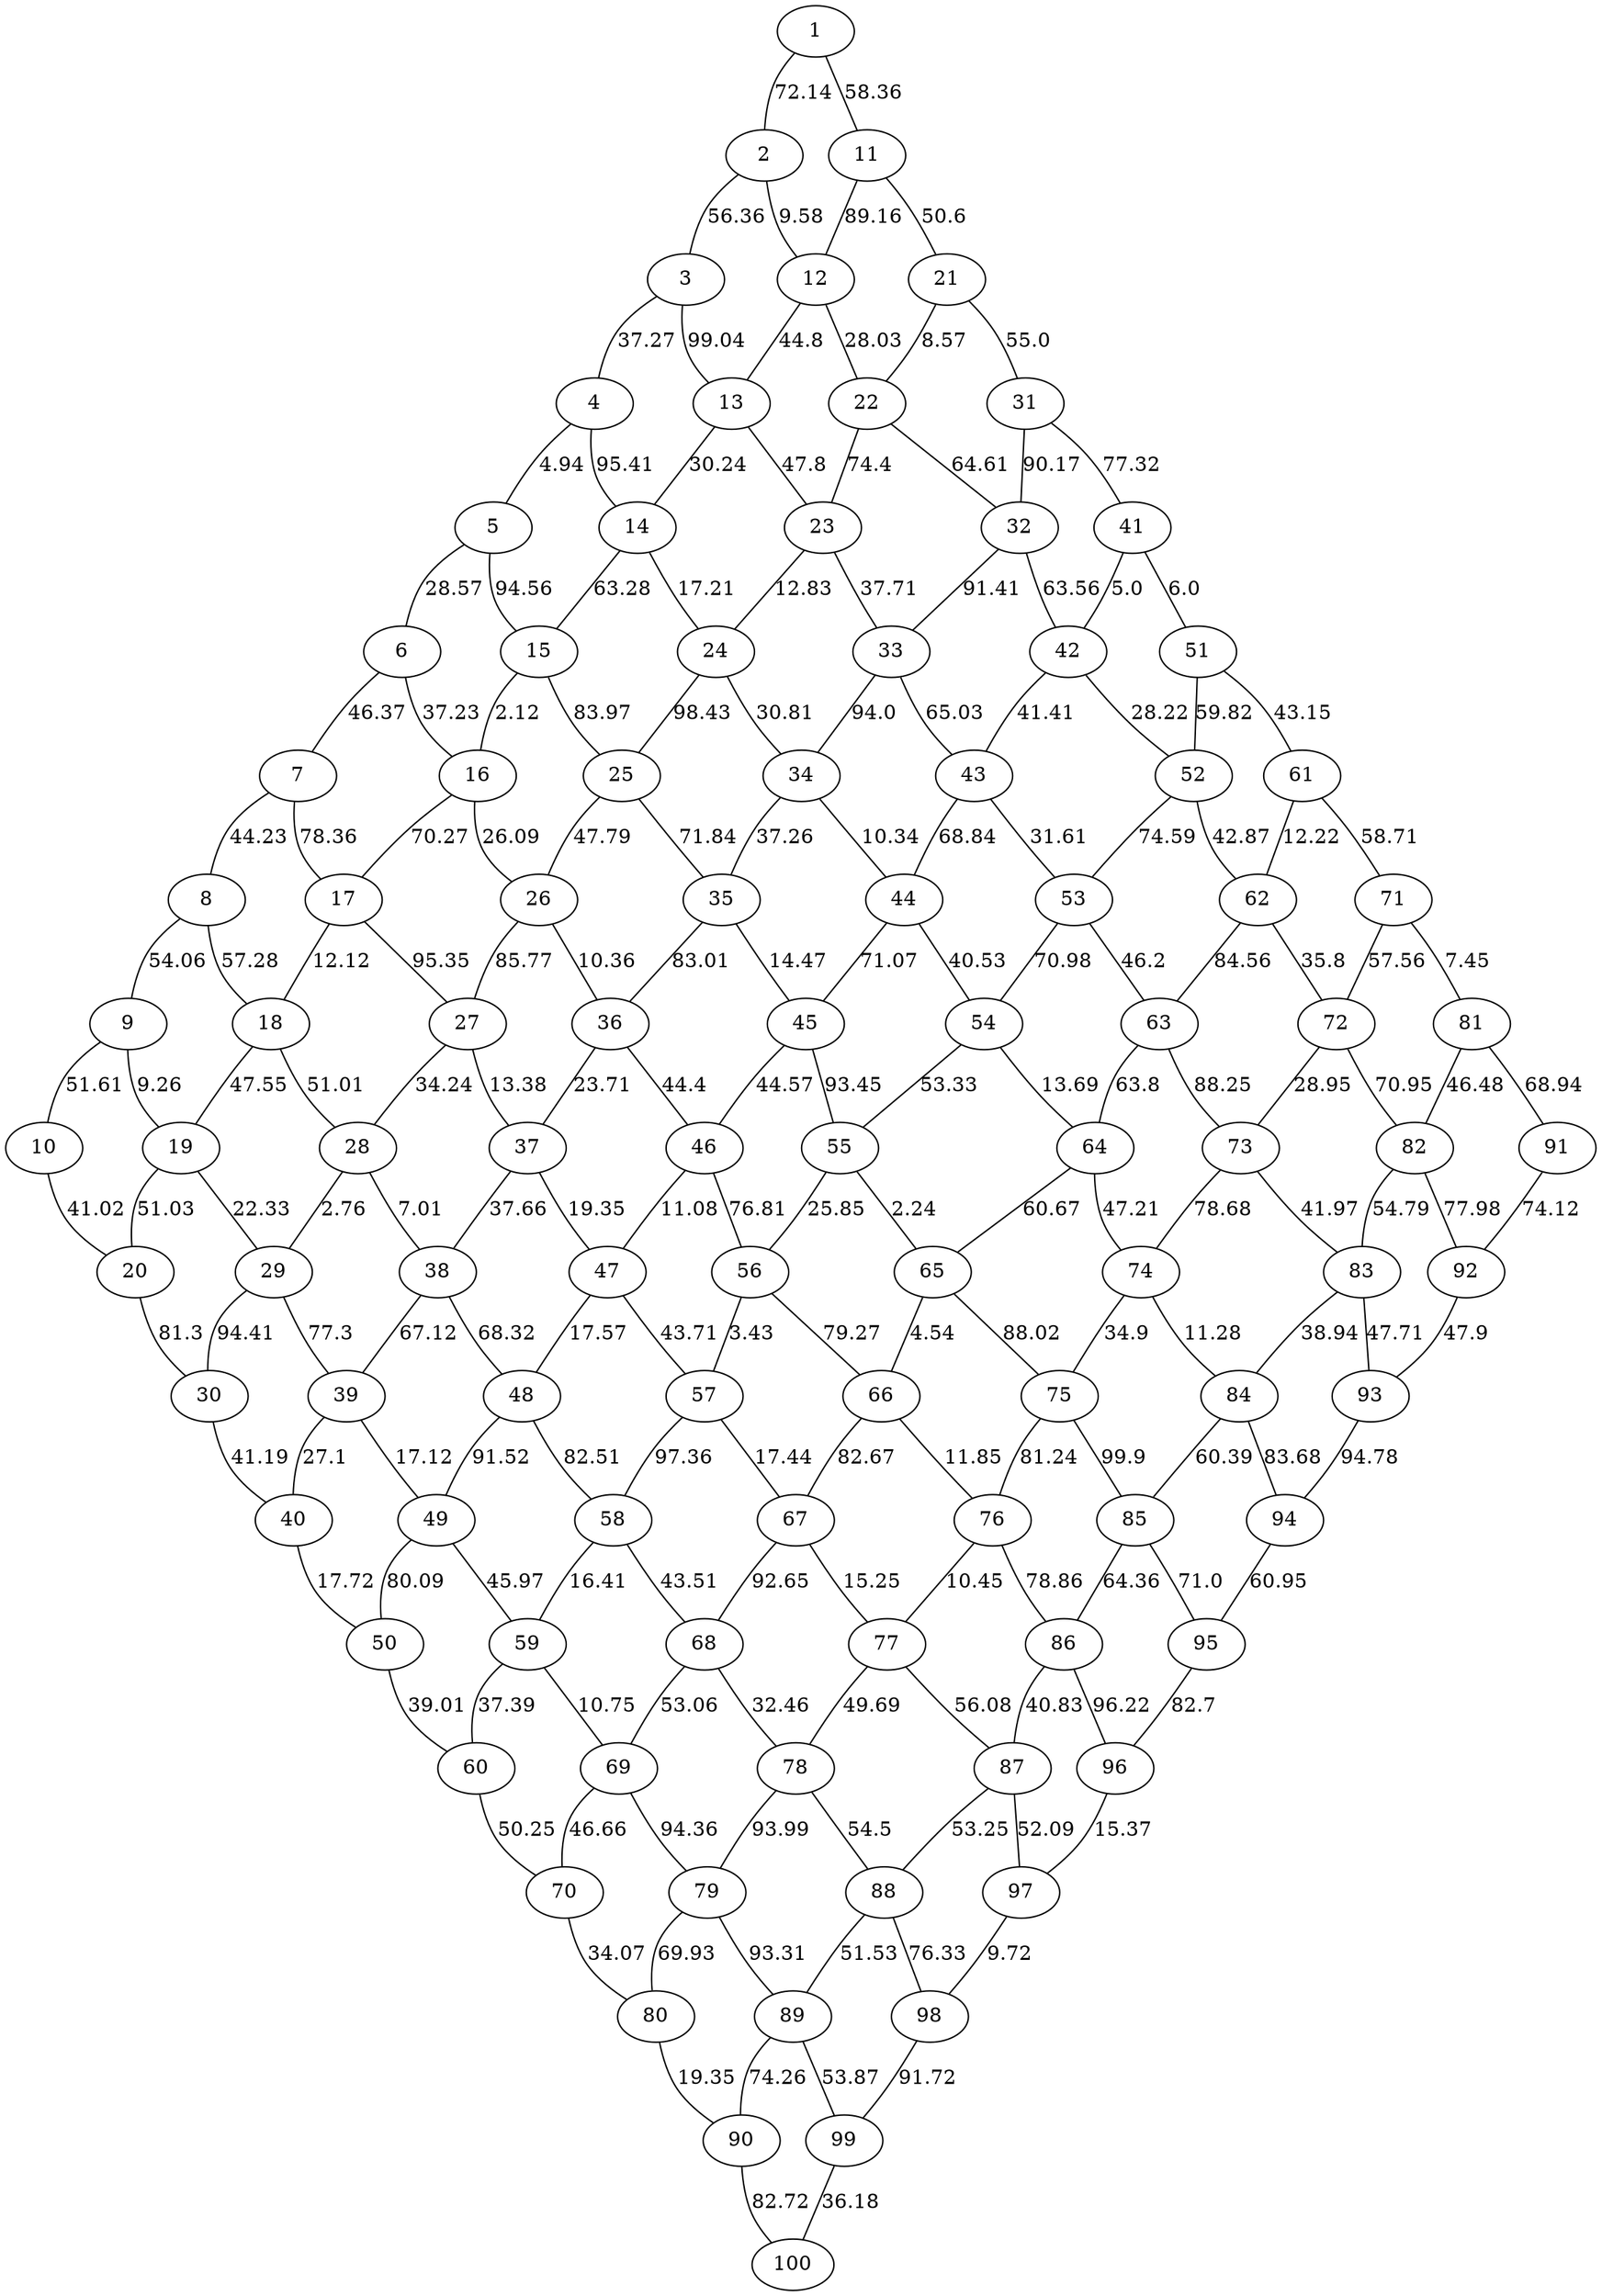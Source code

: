 graph x {
1 -- 2[label=72.14];
1 -- 11[label=58.36];
2 -- 3[label=56.36];
2 -- 12[label=9.58];
3 -- 4[label=37.27];
3 -- 13[label=99.04];
4 -- 5[label=4.94];
4 -- 14[label=95.41];
5 -- 6[label=28.57];
5 -- 15[label=94.56];
6 -- 7[label=46.37];
6 -- 16[label=37.23];
7 -- 8[label=44.23];
7 -- 17[label=78.36];
8 -- 9[label=54.06];
8 -- 18[label=57.28];
9 -- 10[label=51.61];
9 -- 19[label=9.26];
10 -- 20[label=41.02];
11 -- 12[label=89.16];
11 -- 21[label=50.6];
12 -- 13[label=44.8];
12 -- 22[label=28.03];
13 -- 14[label=30.24];
13 -- 23[label=47.8];
14 -- 15[label=63.28];
14 -- 24[label=17.21];
15 -- 16[label=2.12];
15 -- 25[label=83.97];
16 -- 17[label=70.27];
16 -- 26[label=26.09];
17 -- 18[label=12.12];
17 -- 27[label=95.35];
18 -- 19[label=47.55];
18 -- 28[label=51.01];
19 -- 20[label=51.03];
19 -- 29[label=22.33];
20 -- 30[label=81.3];
21 -- 22[label=8.57];
21 -- 31[label=55.0];
22 -- 23[label=74.4];
22 -- 32[label=64.61];
23 -- 24[label=12.83];
23 -- 33[label=37.71];
24 -- 25[label=98.43];
24 -- 34[label=30.81];
25 -- 26[label=47.79];
25 -- 35[label=71.84];
26 -- 27[label=85.77];
26 -- 36[label=10.36];
27 -- 28[label=34.24];
27 -- 37[label=13.38];
28 -- 29[label=2.76];
28 -- 38[label=7.01];
29 -- 30[label=94.41];
29 -- 39[label=77.3];
30 -- 40[label=41.19];
31 -- 32[label=90.17];
31 -- 41[label=77.32];
32 -- 33[label=91.41];
32 -- 42[label=63.56];
33 -- 34[label=94.0];
33 -- 43[label=65.03];
34 -- 35[label=37.26];
34 -- 44[label=10.34];
35 -- 36[label=83.01];
35 -- 45[label=14.47];
36 -- 37[label=23.71];
36 -- 46[label=44.4];
37 -- 38[label=37.66];
37 -- 47[label=19.35];
38 -- 39[label=67.12];
38 -- 48[label=68.32];
39 -- 40[label=27.1];
39 -- 49[label=17.12];
40 -- 50[label=17.72];
41 -- 42[label=5.0];
41 -- 51[label=6.0];
42 -- 43[label=41.41];
42 -- 52[label=28.22];
43 -- 44[label=68.84];
43 -- 53[label=31.61];
44 -- 45[label=71.07];
44 -- 54[label=40.53];
45 -- 46[label=44.57];
45 -- 55[label=93.45];
46 -- 47[label=11.08];
46 -- 56[label=76.81];
47 -- 48[label=17.57];
47 -- 57[label=43.71];
48 -- 49[label=91.52];
48 -- 58[label=82.51];
49 -- 50[label=80.09];
49 -- 59[label=45.97];
50 -- 60[label=39.01];
51 -- 52[label=59.82];
51 -- 61[label=43.15];
52 -- 53[label=74.59];
52 -- 62[label=42.87];
53 -- 54[label=70.98];
53 -- 63[label=46.2];
54 -- 55[label=53.33];
54 -- 64[label=13.69];
55 -- 56[label=25.85];
55 -- 65[label=2.24];
56 -- 57[label=3.43];
56 -- 66[label=79.27];
57 -- 58[label=97.36];
57 -- 67[label=17.44];
58 -- 59[label=16.41];
58 -- 68[label=43.51];
59 -- 60[label=37.39];
59 -- 69[label=10.75];
60 -- 70[label=50.25];
61 -- 62[label=12.22];
61 -- 71[label=58.71];
62 -- 63[label=84.56];
62 -- 72[label=35.8];
63 -- 64[label=63.8];
63 -- 73[label=88.25];
64 -- 65[label=60.67];
64 -- 74[label=47.21];
65 -- 66[label=4.54];
65 -- 75[label=88.02];
66 -- 67[label=82.67];
66 -- 76[label=11.85];
67 -- 68[label=92.65];
67 -- 77[label=15.25];
68 -- 69[label=53.06];
68 -- 78[label=32.46];
69 -- 70[label=46.66];
69 -- 79[label=94.36];
70 -- 80[label=34.07];
71 -- 72[label=57.56];
71 -- 81[label=7.45];
72 -- 73[label=28.95];
72 -- 82[label=70.95];
73 -- 74[label=78.68];
73 -- 83[label=41.97];
74 -- 75[label=34.9];
74 -- 84[label=11.28];
75 -- 76[label=81.24];
75 -- 85[label=99.9];
76 -- 77[label=10.45];
76 -- 86[label=78.86];
77 -- 78[label=49.69];
77 -- 87[label=56.08];
78 -- 79[label=93.99];
78 -- 88[label=54.5];
79 -- 80[label=69.93];
79 -- 89[label=93.31];
80 -- 90[label=19.35];
81 -- 82[label=46.48];
81 -- 91[label=68.94];
82 -- 83[label=54.79];
82 -- 92[label=77.98];
83 -- 84[label=38.94];
83 -- 93[label=47.71];
84 -- 85[label=60.39];
84 -- 94[label=83.68];
85 -- 86[label=64.36];
85 -- 95[label=71.0];
86 -- 87[label=40.83];
86 -- 96[label=96.22];
87 -- 88[label=53.25];
87 -- 97[label=52.09];
88 -- 89[label=51.53];
88 -- 98[label=76.33];
89 -- 90[label=74.26];
89 -- 99[label=53.87];
90 -- 100[label=82.72];
91 -- 92[label=74.12];
92 -- 93[label=47.9];
93 -- 94[label=94.78];
94 -- 95[label=60.95];
95 -- 96[label=82.7];
96 -- 97[label=15.37];
97 -- 98[label=9.72];
98 -- 99[label=91.72];
99 -- 100[label=36.18];
}